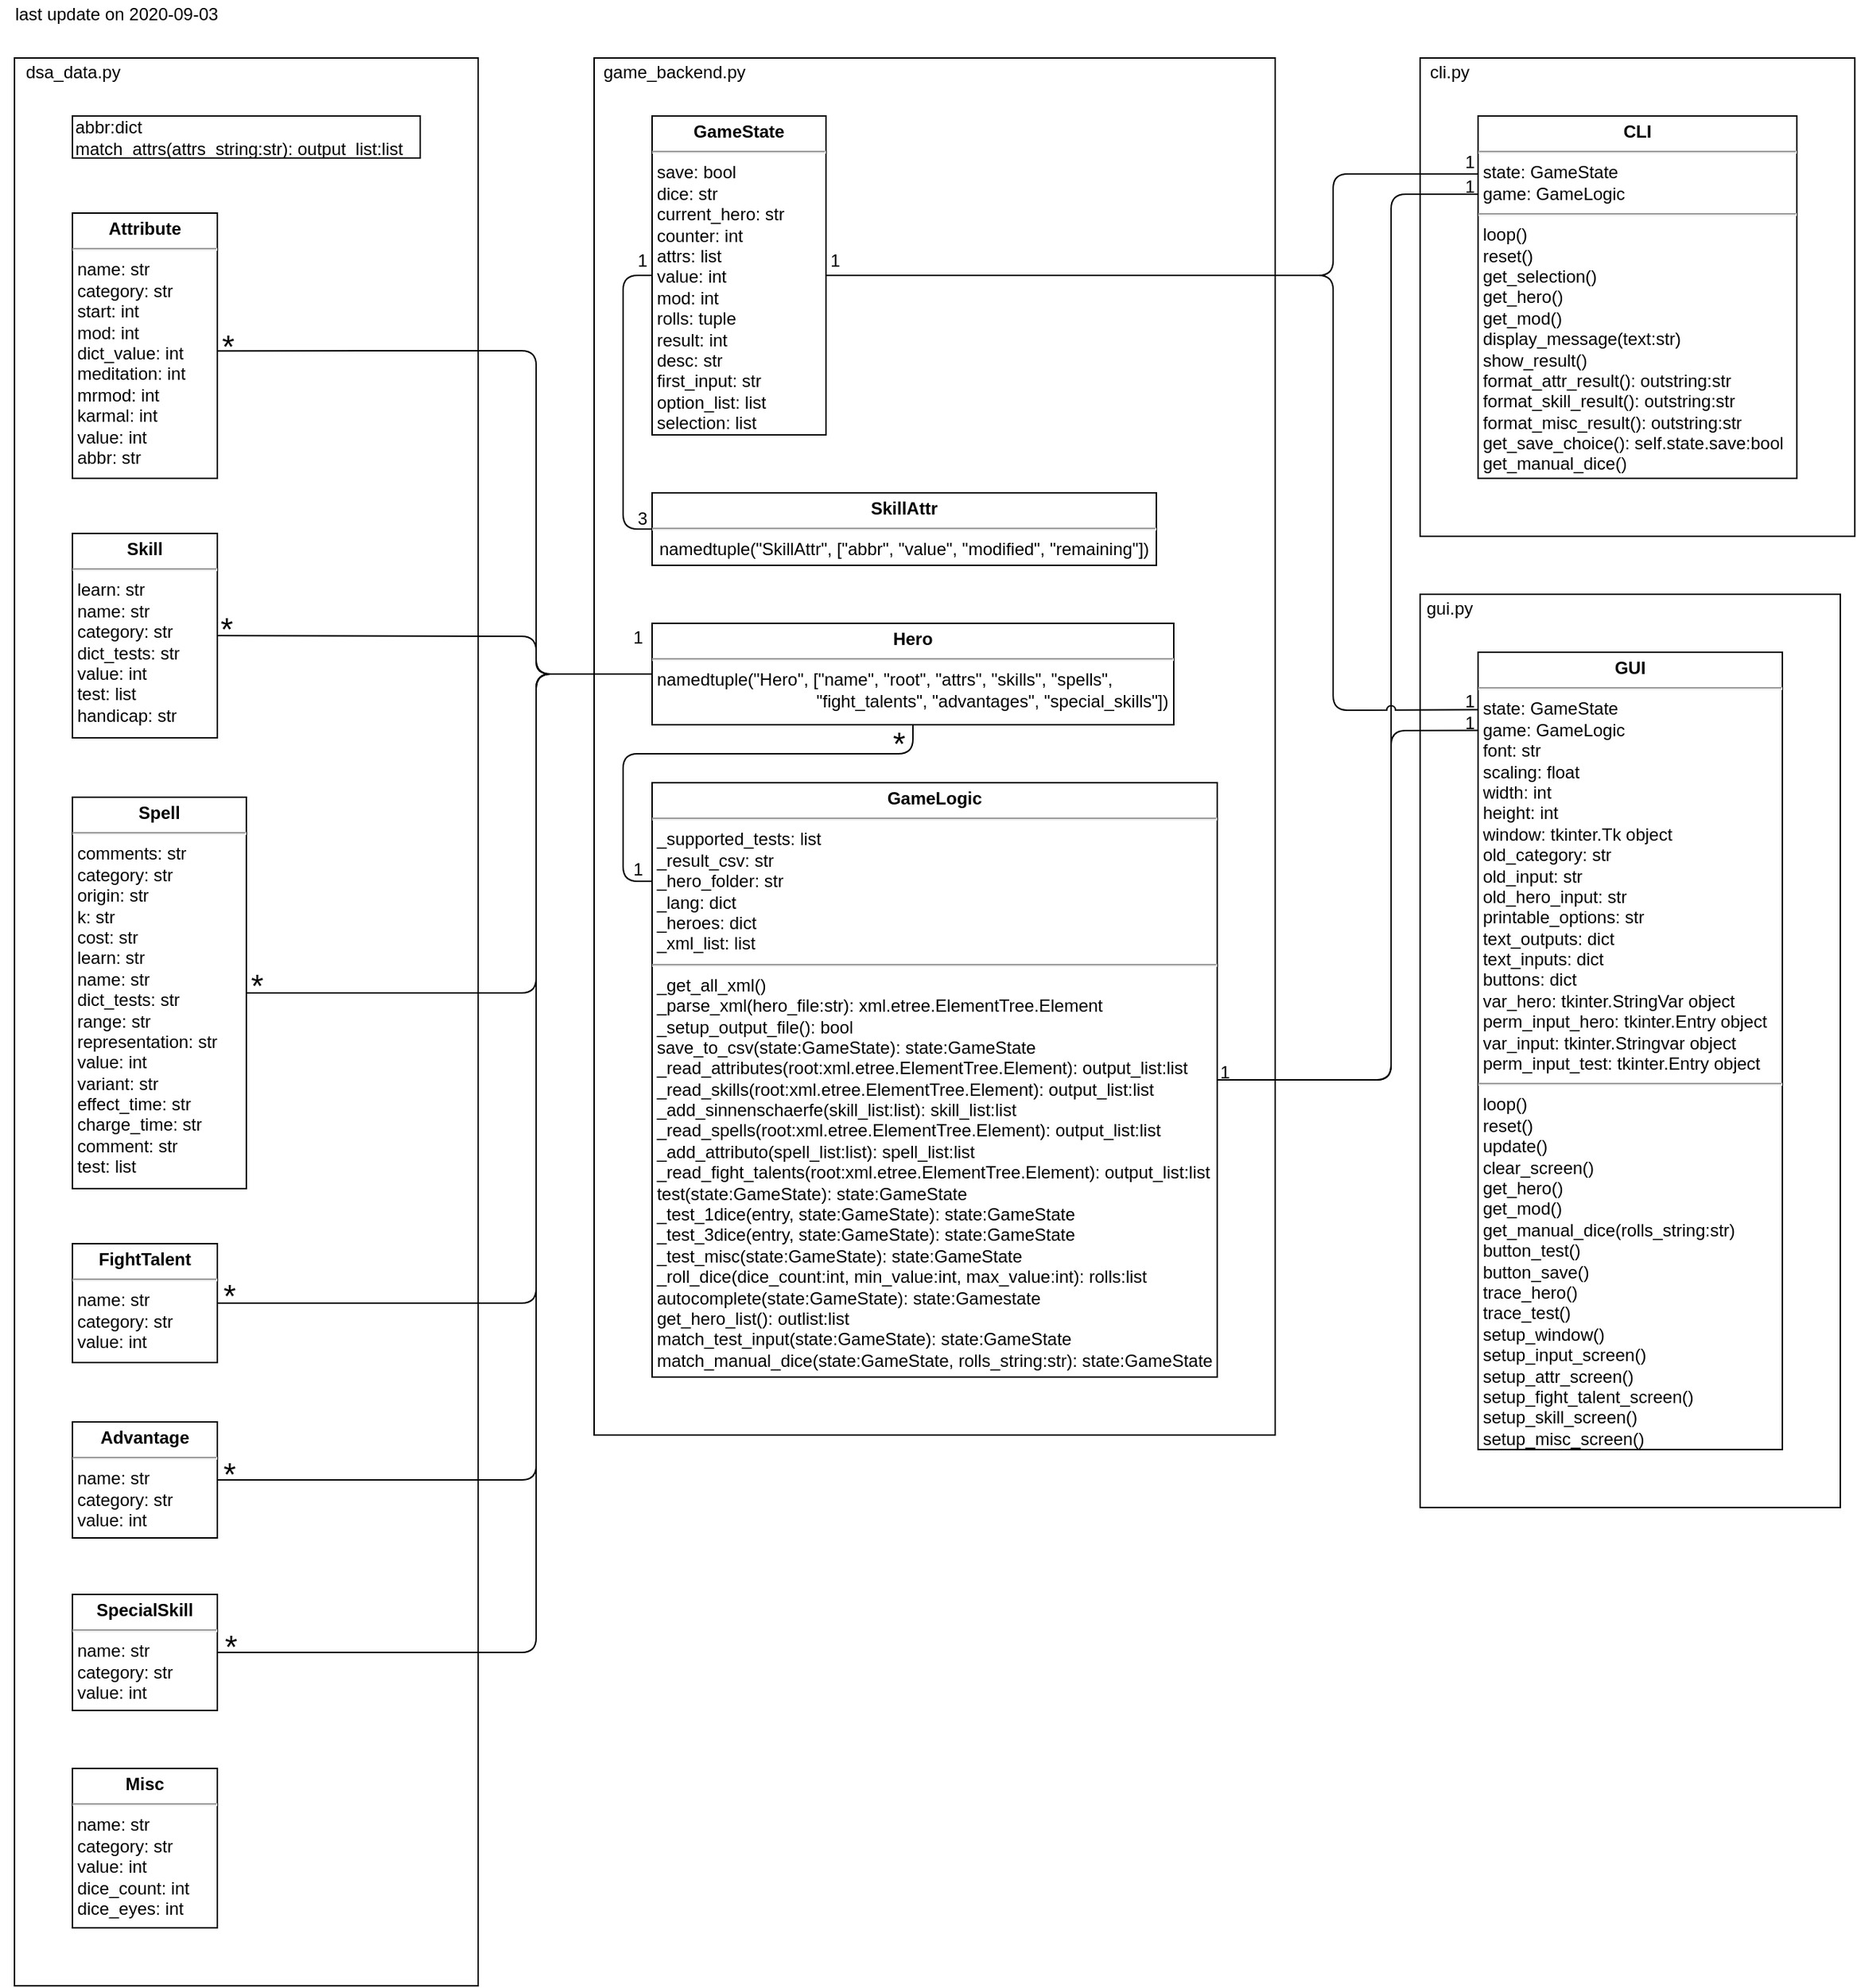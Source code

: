 <mxfile version="13.7.1" type="device"><diagram name="Page-1" id="929967ad-93f9-6ef4-fab6-5d389245f69c"><mxGraphModel dx="2939.5" dy="3095" grid="1" gridSize="10" guides="1" tooltips="1" connect="1" arrows="1" fold="1" page="1" pageScale="1.5" pageWidth="1169" pageHeight="826" background="none" math="0" shadow="0"><root><mxCell id="0" style=";html=1;"/><mxCell id="1" style=";html=1;" parent="0"/><mxCell id="DdQmzsdMxM-hgUcWmm2q-1" value="" style="rounded=0;whiteSpace=wrap;html=1;fillColor=none;" parent="1" vertex="1"><mxGeometry x="40" y="-1640" width="470" height="950" as="geometry"/></mxCell><mxCell id="DdQmzsdMxM-hgUcWmm2q-2" value="&lt;div&gt;game_backend.py&lt;/div&gt;" style="text;html=1;align=center;verticalAlign=middle;resizable=0;points=[];autosize=1;" parent="1" vertex="1"><mxGeometry x="40" y="-1640" width="110" height="20" as="geometry"/></mxCell><mxCell id="DdQmzsdMxM-hgUcWmm2q-3" value="&lt;p style=&quot;margin: 0px ; margin-top: 4px ; text-align: center&quot;&gt;&lt;b&gt;GameLogic&lt;/b&gt;&lt;/p&gt;&lt;hr&gt;&lt;div align=&quot;left&quot;&gt;&amp;nbsp;_supported_tests: list&lt;br&gt;&lt;/div&gt;&lt;div align=&quot;left&quot;&gt;&amp;nbsp;_result_csv: str&lt;/div&gt;&lt;div align=&quot;left&quot;&gt;&amp;nbsp;_hero_folder: str&lt;/div&gt;&lt;div align=&quot;left&quot;&gt;&amp;nbsp;_lang: dict&lt;br&gt;&lt;/div&gt;&lt;div align=&quot;left&quot;&gt;&amp;nbsp;_heroes: dict&lt;/div&gt;&lt;div align=&quot;left&quot;&gt;&amp;nbsp;_xml_list: list&lt;br&gt;&lt;/div&gt;&lt;hr&gt;&lt;div align=&quot;left&quot;&gt;&amp;nbsp;_get_all_xml()&lt;br&gt;&lt;/div&gt;&lt;div align=&quot;left&quot;&gt;&amp;nbsp;_parse_xml(hero_file:str): xml.etree.ElementTree.Element&lt;/div&gt;&lt;div align=&quot;left&quot;&gt;&amp;nbsp;_setup_output_file(): bool&lt;br&gt;&lt;/div&gt;&lt;div align=&quot;left&quot;&gt;&amp;nbsp;save_to_csv(state:GameState): state:GameState&lt;br&gt;&lt;/div&gt;&lt;div align=&quot;left&quot;&gt;&amp;nbsp;_read_attributes(root:xml.etree.ElementTree.Element): output_list:list&lt;/div&gt;&lt;div align=&quot;left&quot;&gt;&amp;nbsp;_read_skills(root:xml.etree.ElementTree.Element): output_list:list&lt;/div&gt;&lt;div align=&quot;left&quot;&gt;&amp;nbsp;_add_sinnenschaerfe(skill_list:list): skill_list:list&lt;br&gt;&lt;/div&gt;&lt;div align=&quot;left&quot;&gt;&amp;nbsp;_read_spells(root:xml.etree.ElementTree.Element): output_list:list&lt;/div&gt;&lt;div align=&quot;left&quot;&gt;&amp;nbsp;_add_attributo(spell_list:list): spell_list:list&lt;br&gt;&lt;/div&gt;&lt;div align=&quot;left&quot;&gt;&amp;nbsp;_read_fight_talents(root:xml.etree.ElementTree.Element): output_list:list&lt;br&gt;&lt;/div&gt;&lt;div align=&quot;left&quot;&gt;&amp;nbsp;test(state:GameState): state:GameState&lt;br&gt;&lt;/div&gt;&lt;div align=&quot;left&quot;&gt;&amp;nbsp;_test_1dice(entry, state:GameState): state:GameState&lt;/div&gt;&lt;div align=&quot;left&quot;&gt;&amp;nbsp;_test_3dice(entry, state:GameState): state:GameState&lt;br&gt;&lt;/div&gt;&lt;div align=&quot;left&quot;&gt;&amp;nbsp;_test_misc(state:GameState): state:GameState&lt;br&gt;&lt;/div&gt;&lt;div align=&quot;left&quot;&gt;&amp;nbsp;_roll_dice(dice_count:int, min_value:int, max_value:int): rolls:list&lt;br&gt;&lt;/div&gt;&lt;div align=&quot;left&quot;&gt;&amp;nbsp;autocomplete(state:GameState): state:Gamestate&lt;/div&gt;&lt;div align=&quot;left&quot;&gt;&amp;nbsp;get_hero_list(): outlist:list&lt;/div&gt;&lt;div align=&quot;left&quot;&gt;&amp;nbsp;match_test_input(state:GameState): state:GameState&lt;/div&gt;&lt;div align=&quot;left&quot;&gt;&amp;nbsp;match_manual_dice(state:GameState, rolls_string:str): state:GameState&lt;br&gt;&lt;/div&gt;" style="shape=rect;html=1;overflow=fill;whiteSpace=wrap;" parent="1" vertex="1"><mxGeometry x="80" y="-1140" width="390" height="410" as="geometry"/></mxCell><mxCell id="DdQmzsdMxM-hgUcWmm2q-4" value="&lt;p style=&quot;margin: 0px ; margin-top: 4px ; text-align: center&quot;&gt;&lt;b&gt;GameState&lt;/b&gt;&lt;/p&gt;&lt;hr&gt;&lt;div align=&quot;left&quot;&gt;&amp;nbsp;save: bool&lt;/div&gt;&lt;div align=&quot;left&quot;&gt;&amp;nbsp;dice: str&lt;/div&gt;&lt;div align=&quot;left&quot;&gt;&amp;nbsp;current_hero: str&lt;br&gt;&lt;/div&gt;&lt;div align=&quot;left&quot;&gt;&amp;nbsp;counter: int&lt;/div&gt;&lt;div align=&quot;left&quot;&gt;&amp;nbsp;attrs: list&lt;/div&gt;&lt;div align=&quot;left&quot;&gt;&amp;nbsp;value: int&lt;/div&gt;&lt;div align=&quot;left&quot;&gt;&amp;nbsp;mod: int&lt;/div&gt;&lt;div align=&quot;left&quot;&gt;&amp;nbsp;rolls: tuple&lt;/div&gt;&lt;div align=&quot;left&quot;&gt;&amp;nbsp;result: int&lt;/div&gt;&lt;div align=&quot;left&quot;&gt;&amp;nbsp;desc: str&lt;/div&gt;&lt;div align=&quot;left&quot;&gt;&amp;nbsp;first_input: str&lt;/div&gt;&lt;div align=&quot;left&quot;&gt;&amp;nbsp;option_list: list&lt;br&gt;&lt;/div&gt;&lt;div align=&quot;left&quot;&gt;&amp;nbsp;selection: list&lt;br&gt;&lt;/div&gt;" style="shape=rect;html=1;overflow=fill;whiteSpace=wrap;" parent="1" vertex="1"><mxGeometry x="80" y="-1600" width="120" height="220" as="geometry"/></mxCell><mxCell id="DdQmzsdMxM-hgUcWmm2q-6" value="&lt;p style=&quot;margin: 0px ; margin-top: 4px ; text-align: center&quot;&gt;&lt;b&gt;SkillAttr&lt;/b&gt;&lt;/p&gt;&lt;hr&gt;&lt;div&gt;namedtuple(&quot;SkillAttr&quot;, [&quot;abbr&quot;, &quot;value&quot;, &quot;modified&quot;, &quot;remaining&quot;])&lt;br&gt;&lt;/div&gt;" style="shape=rect;html=1;overflow=fill;whiteSpace=wrap;" parent="1" vertex="1"><mxGeometry x="80" y="-1340" width="348" height="50" as="geometry"/></mxCell><mxCell id="DdQmzsdMxM-hgUcWmm2q-7" value="" style="rounded=0;whiteSpace=wrap;html=1;fillColor=none;" parent="1" vertex="1"><mxGeometry x="-360" y="-1640" width="320" height="1330" as="geometry"/></mxCell><mxCell id="DdQmzsdMxM-hgUcWmm2q-8" value="&lt;p style=&quot;margin: 0px ; margin-top: 4px ; text-align: center&quot;&gt;&lt;b&gt;Attribute&lt;/b&gt;&lt;/p&gt;&lt;hr&gt;&lt;div align=&quot;left&quot;&gt;&amp;nbsp;name: str&lt;/div&gt;&lt;div align=&quot;left&quot;&gt;&amp;nbsp;category: str&lt;br&gt;&lt;/div&gt;&lt;div align=&quot;left&quot;&gt;&amp;nbsp;start: int&lt;/div&gt;&lt;div align=&quot;left&quot;&gt;&amp;nbsp;mod: int&lt;/div&gt;&lt;div align=&quot;left&quot;&gt;&amp;nbsp;dict_value: int&lt;/div&gt;&lt;div align=&quot;left&quot;&gt;&amp;nbsp;meditation: int &lt;br&gt;&lt;/div&gt;&lt;div align=&quot;left&quot;&gt;&amp;nbsp;mrmod: int&lt;/div&gt;&lt;div align=&quot;left&quot;&gt;&amp;nbsp;karmal: int&lt;/div&gt;&lt;div align=&quot;left&quot;&gt;&amp;nbsp;value: int&lt;/div&gt;&lt;div align=&quot;left&quot;&gt;&amp;nbsp;abbr: str&lt;br&gt;&lt;/div&gt;" style="shape=rect;html=1;overflow=fill;whiteSpace=wrap;" parent="1" vertex="1"><mxGeometry x="-320" y="-1533" width="100" height="183" as="geometry"/></mxCell><mxCell id="DdQmzsdMxM-hgUcWmm2q-9" value="&lt;p style=&quot;margin: 0px ; margin-top: 4px ; text-align: center&quot;&gt;&lt;b&gt;Skill&lt;/b&gt;&lt;/p&gt;&lt;hr&gt;&lt;div align=&quot;left&quot;&gt;&amp;nbsp;learn: str&lt;/div&gt;&lt;div align=&quot;left&quot;&gt;&amp;nbsp;name: str&lt;/div&gt;&lt;div align=&quot;left&quot;&gt;&amp;nbsp;category: str&lt;br&gt;&lt;/div&gt;&lt;div align=&quot;left&quot;&gt;&amp;nbsp;dict_tests: str&lt;/div&gt;&lt;div align=&quot;left&quot;&gt;&amp;nbsp;value: int&lt;/div&gt;&lt;div align=&quot;left&quot;&gt;&amp;nbsp;test: list&lt;/div&gt;&lt;div align=&quot;left&quot;&gt;&amp;nbsp;handicap: str&lt;br&gt;&lt;/div&gt;" style="shape=rect;html=1;overflow=fill;whiteSpace=wrap;" parent="1" vertex="1"><mxGeometry x="-320" y="-1312" width="100" height="141" as="geometry"/></mxCell><mxCell id="DdQmzsdMxM-hgUcWmm2q-10" value="&lt;p style=&quot;margin: 0px ; margin-top: 4px ; text-align: center&quot;&gt;&lt;b&gt;Spell&lt;/b&gt;&lt;/p&gt;&lt;hr&gt;&lt;div align=&quot;left&quot;&gt;&amp;nbsp;comments: str&lt;/div&gt;&lt;div align=&quot;left&quot;&gt;&amp;nbsp;category: str&lt;br&gt;&lt;/div&gt;&lt;div align=&quot;left&quot;&gt;&amp;nbsp;origin: str&lt;br&gt;&lt;/div&gt;&lt;div align=&quot;left&quot;&gt;&amp;nbsp;k: str&lt;/div&gt;&lt;div align=&quot;left&quot;&gt;&amp;nbsp;cost: str&lt;/div&gt;&lt;div align=&quot;left&quot;&gt;&amp;nbsp;learn: str&lt;/div&gt;&lt;div align=&quot;left&quot;&gt;&amp;nbsp;name: str&lt;/div&gt;&lt;div align=&quot;left&quot;&gt;&amp;nbsp;dict_tests: str&lt;/div&gt;&lt;div align=&quot;left&quot;&gt;&amp;nbsp;range: str&lt;/div&gt;&lt;div align=&quot;left&quot;&gt;&amp;nbsp;representation: str&lt;/div&gt;&lt;div align=&quot;left&quot;&gt;&amp;nbsp;value: int&lt;/div&gt;&lt;div align=&quot;left&quot;&gt;&amp;nbsp;variant: str&lt;/div&gt;&lt;div align=&quot;left&quot;&gt;&amp;nbsp;effect_time: str&lt;/div&gt;&lt;div align=&quot;left&quot;&gt;&amp;nbsp;charge_time: str&lt;/div&gt;&lt;div align=&quot;left&quot;&gt;&amp;nbsp;comment: str&lt;/div&gt;&lt;div align=&quot;left&quot;&gt;&amp;nbsp;test: list&lt;/div&gt;" style="shape=rect;html=1;overflow=fill;whiteSpace=wrap;" parent="1" vertex="1"><mxGeometry x="-320" y="-1130" width="120" height="270" as="geometry"/></mxCell><mxCell id="DdQmzsdMxM-hgUcWmm2q-11" value="&lt;div&gt;dsa_data.py&lt;/div&gt;" style="text;html=1;align=center;verticalAlign=middle;resizable=0;points=[];autosize=1;" parent="1" vertex="1"><mxGeometry x="-360" y="-1640" width="80" height="20" as="geometry"/></mxCell><mxCell id="DdQmzsdMxM-hgUcWmm2q-13" value="&lt;p style=&quot;margin: 0px ; margin-top: 4px ; text-align: center&quot;&gt;&lt;b&gt;FightTalent&lt;/b&gt;&lt;/p&gt;&lt;hr&gt;&lt;div align=&quot;left&quot;&gt;&amp;nbsp;name: str&lt;/div&gt;&lt;div align=&quot;left&quot;&gt;&amp;nbsp;category: str&lt;br&gt;&lt;/div&gt;&lt;div align=&quot;left&quot;&gt;&amp;nbsp;value: int&lt;/div&gt;" style="shape=rect;html=1;overflow=fill;whiteSpace=wrap;" parent="1" vertex="1"><mxGeometry x="-320" y="-822" width="100" height="82" as="geometry"/></mxCell><mxCell id="tfWocAmcsH_Vqc833NFz-1" value="" style="rounded=0;whiteSpace=wrap;html=1;fillColor=none;" parent="1" vertex="1"><mxGeometry x="610" y="-1640" width="300" height="330" as="geometry"/></mxCell><mxCell id="tfWocAmcsH_Vqc833NFz-2" value="cli.py" style="text;html=1;align=center;verticalAlign=middle;resizable=0;points=[];autosize=1;" parent="1" vertex="1"><mxGeometry x="610" y="-1640" width="40" height="20" as="geometry"/></mxCell><mxCell id="tfWocAmcsH_Vqc833NFz-3" value="&lt;p style=&quot;margin: 0px ; margin-top: 4px ; text-align: center&quot;&gt;&lt;b&gt;CLI&lt;/b&gt;&lt;/p&gt;&lt;hr&gt;&lt;div align=&quot;left&quot;&gt;&amp;nbsp;state: GameState&lt;/div&gt;&lt;div align=&quot;left&quot;&gt;&amp;nbsp;game: GameLogic&lt;br&gt;&lt;/div&gt;&lt;hr&gt;&lt;div align=&quot;left&quot;&gt;&amp;nbsp;loop()&lt;/div&gt;&lt;div align=&quot;left&quot;&gt;&amp;nbsp;reset()&lt;br&gt;&lt;/div&gt;&lt;div align=&quot;left&quot;&gt;&amp;nbsp;get_selection()&lt;/div&gt;&lt;div align=&quot;left&quot;&gt;&amp;nbsp;get_hero()&lt;br&gt;&lt;/div&gt;&lt;div align=&quot;left&quot;&gt;&amp;nbsp;get_mod()&lt;/div&gt;&lt;div align=&quot;left&quot;&gt;&amp;nbsp;display_message(text:str)&lt;/div&gt;&lt;div align=&quot;left&quot;&gt;&amp;nbsp;show_result()&lt;/div&gt;&lt;div align=&quot;left&quot;&gt;&amp;nbsp;format_attr_result(): outstring:str&lt;br&gt;&lt;/div&gt;&lt;div align=&quot;left&quot;&gt;&amp;nbsp;format_skill_result(): outstring:str&lt;/div&gt;&lt;div align=&quot;left&quot;&gt;&amp;nbsp;format_misc_result(): outstring:str&lt;/div&gt;&lt;div align=&quot;left&quot;&gt;&amp;nbsp;get_save_choice(): self.state.save:bool&lt;br&gt;&lt;/div&gt;&lt;div align=&quot;left&quot;&gt;&amp;nbsp;get_manual_dice()&lt;br&gt;&lt;/div&gt;" style="shape=rect;html=1;overflow=fill;whiteSpace=wrap;" parent="1" vertex="1"><mxGeometry x="650" y="-1600" width="220" height="250" as="geometry"/></mxCell><mxCell id="tfWocAmcsH_Vqc833NFz-4" value="" style="rounded=0;whiteSpace=wrap;html=1;fillColor=none;" parent="1" vertex="1"><mxGeometry x="610" y="-1270" width="290" height="630" as="geometry"/></mxCell><mxCell id="tfWocAmcsH_Vqc833NFz-5" value="gui.py" style="text;html=1;align=center;verticalAlign=middle;resizable=0;points=[];autosize=1;" parent="1" vertex="1"><mxGeometry x="605" y="-1270" width="50" height="20" as="geometry"/></mxCell><mxCell id="tfWocAmcsH_Vqc833NFz-6" value="&lt;p style=&quot;margin: 0px ; margin-top: 4px ; text-align: center&quot;&gt;&lt;b&gt;GUI&lt;/b&gt;&lt;br&gt;&lt;/p&gt;&lt;hr&gt;&lt;div align=&quot;left&quot;&gt;&amp;nbsp;state: GameState&lt;/div&gt;&lt;div align=&quot;left&quot;&gt;&amp;nbsp;game: GameLogic&lt;/div&gt;&lt;div align=&quot;left&quot;&gt;&amp;nbsp;font: str&lt;/div&gt;&lt;div align=&quot;left&quot;&gt;&amp;nbsp;scaling: float&lt;br&gt;&lt;/div&gt;&lt;div align=&quot;left&quot;&gt;&amp;nbsp;width: int&lt;/div&gt;&lt;div align=&quot;left&quot;&gt;&amp;nbsp;height: int&lt;/div&gt;&lt;div align=&quot;left&quot;&gt;&amp;nbsp;window: tkinter.Tk object&lt;/div&gt;&lt;div align=&quot;left&quot;&gt;&amp;nbsp;old_category: str&lt;/div&gt;&lt;div align=&quot;left&quot;&gt;&amp;nbsp;old_input: str&lt;/div&gt;&lt;div align=&quot;left&quot;&gt;&amp;nbsp;old_hero_input: str&lt;/div&gt;&lt;div align=&quot;left&quot;&gt;&amp;nbsp;printable_options: str&lt;/div&gt;&lt;div align=&quot;left&quot;&gt;&amp;nbsp;text_outputs: dict&lt;/div&gt;&lt;div align=&quot;left&quot;&gt;&amp;nbsp;text_inputs: dict&lt;/div&gt;&lt;div align=&quot;left&quot;&gt;&amp;nbsp;buttons: dict&lt;/div&gt;&lt;div align=&quot;left&quot;&gt;&amp;nbsp;var_hero: tkinter.StringVar object&lt;br&gt;&lt;/div&gt;&lt;div align=&quot;left&quot;&gt;&amp;nbsp;perm_input_hero: tkinter.Entry object&lt;/div&gt;&lt;div align=&quot;left&quot;&gt;&amp;nbsp;var_input: tkinter.Stringvar object&lt;/div&gt;&lt;div align=&quot;left&quot;&gt;&amp;nbsp;perm_input_test: tkinter.Entry object&lt;br&gt;&lt;/div&gt;&lt;hr&gt;&lt;div align=&quot;left&quot;&gt;&amp;nbsp;loop()&lt;/div&gt;&lt;div align=&quot;left&quot;&gt;&amp;nbsp;reset()&lt;/div&gt;&lt;div align=&quot;left&quot;&gt;&amp;nbsp;update()&lt;/div&gt;&lt;div align=&quot;left&quot;&gt;&amp;nbsp;clear_screen()&lt;/div&gt;&lt;div align=&quot;left&quot;&gt;&amp;nbsp;get_hero()&lt;br&gt;&lt;/div&gt;&lt;div align=&quot;left&quot;&gt;&amp;nbsp;get_mod()&lt;/div&gt;&lt;div align=&quot;left&quot;&gt;&amp;nbsp;get_manual_dice(rolls_string:str)&lt;/div&gt;&lt;div align=&quot;left&quot;&gt;&amp;nbsp;button_test()&lt;/div&gt;&lt;div align=&quot;left&quot;&gt;&amp;nbsp;button_save()&lt;/div&gt;&lt;div align=&quot;left&quot;&gt;&amp;nbsp;trace_hero()&lt;/div&gt;&lt;div align=&quot;left&quot;&gt;&amp;nbsp;trace_test()&lt;/div&gt;&lt;div align=&quot;left&quot;&gt;&amp;nbsp;setup_window()&lt;/div&gt;&lt;div align=&quot;left&quot;&gt;&amp;nbsp;setup_input_screen()&lt;/div&gt;&lt;div align=&quot;left&quot;&gt;&amp;nbsp;setup_attr_screen()&lt;/div&gt;&lt;div align=&quot;left&quot;&gt;&amp;nbsp;setup_fight_talent_screen()&lt;/div&gt;&lt;div align=&quot;left&quot;&gt;&amp;nbsp;setup_skill_screen()&lt;/div&gt;&lt;div align=&quot;left&quot;&gt;&amp;nbsp;setup_misc_screen()&lt;br&gt;&lt;/div&gt;&lt;div align=&quot;left&quot;&gt;&lt;br&gt;&lt;/div&gt;" style="shape=rect;html=1;overflow=fill;whiteSpace=wrap;" parent="1" vertex="1"><mxGeometry x="650" y="-1230" width="210" height="550" as="geometry"/></mxCell><mxCell id="tfWocAmcsH_Vqc833NFz-7" value="" style="endArrow=none;html=1;entryX=0.001;entryY=0.16;entryDx=0;entryDy=0;entryPerimeter=0;exitX=1;exitY=0.5;exitDx=0;exitDy=0;" parent="1" source="DdQmzsdMxM-hgUcWmm2q-4" target="tfWocAmcsH_Vqc833NFz-3" edge="1"><mxGeometry width="50" height="50" relative="1" as="geometry"><mxPoint x="570" y="-990" as="sourcePoint"/><mxPoint x="440" y="-1200" as="targetPoint"/><Array as="points"><mxPoint x="550" y="-1490"/><mxPoint x="550" y="-1560"/></Array></mxGeometry></mxCell><mxCell id="tfWocAmcsH_Vqc833NFz-9" value="" style="endArrow=none;html=1;exitX=1;exitY=0.52;exitDx=0;exitDy=0;exitPerimeter=0;entryX=0;entryY=0.5;entryDx=0;entryDy=0;" parent="1" source="DdQmzsdMxM-hgUcWmm2q-8" target="vENSoGeNtWTeXs-wH1wk-13" edge="1"><mxGeometry width="50" height="50" relative="1" as="geometry"><mxPoint x="-30" y="-1500" as="sourcePoint"/><mxPoint x="-10" y="-1528" as="targetPoint"/><Array as="points"><mxPoint x="-80" y="-1438"/><mxPoint y="-1438"/><mxPoint y="-1215"/></Array></mxGeometry></mxCell><mxCell id="tfWocAmcsH_Vqc833NFz-10" value="" style="endArrow=none;html=1;exitX=1;exitY=0.5;exitDx=0;exitDy=0;entryX=0;entryY=0.5;entryDx=0;entryDy=0;" parent="1" source="DdQmzsdMxM-hgUcWmm2q-9" target="vENSoGeNtWTeXs-wH1wk-13" edge="1"><mxGeometry width="50" height="50" relative="1" as="geometry"><mxPoint x="-450" y="-1510" as="sourcePoint"/><mxPoint x="10" y="-1180" as="targetPoint"/><Array as="points"><mxPoint y="-1241"/><mxPoint y="-1215"/></Array></mxGeometry></mxCell><mxCell id="tfWocAmcsH_Vqc833NFz-13" value="" style="endArrow=none;html=1;exitX=1;exitY=0.5;exitDx=0;exitDy=0;entryX=0;entryY=0.5;entryDx=0;entryDy=0;" parent="1" source="DdQmzsdMxM-hgUcWmm2q-10" target="vENSoGeNtWTeXs-wH1wk-13" edge="1"><mxGeometry width="50" height="50" relative="1" as="geometry"><mxPoint x="-200" y="-1270" as="sourcePoint"/><mxPoint x="20" y="-1489" as="targetPoint"/><Array as="points"><mxPoint y="-995"/><mxPoint y="-1215"/></Array></mxGeometry></mxCell><mxCell id="tfWocAmcsH_Vqc833NFz-14" value="" style="endArrow=none;html=1;exitX=1;exitY=0.5;exitDx=0;exitDy=0;jumpStyle=sharp;jumpSize=0;entryX=0;entryY=0.5;entryDx=0;entryDy=0;" parent="1" source="DdQmzsdMxM-hgUcWmm2q-13" target="vENSoGeNtWTeXs-wH1wk-13" edge="1"><mxGeometry width="50" height="50" relative="1" as="geometry"><mxPoint x="-300" y="-1250" as="sourcePoint"/><mxPoint x="30" y="-1470" as="targetPoint"/><Array as="points"><mxPoint y="-781"/><mxPoint y="-1215"/></Array></mxGeometry></mxCell><mxCell id="tfWocAmcsH_Vqc833NFz-15" value="&lt;font style=&quot;font-size: 22px&quot;&gt;*&lt;/font&gt;" style="text;html=1;align=center;verticalAlign=middle;resizable=0;points=[];autosize=1;rotation=0;" parent="1" vertex="1"><mxGeometry x="-223" y="-1450" width="20" height="20" as="geometry"/></mxCell><mxCell id="tfWocAmcsH_Vqc833NFz-16" value="&lt;font style=&quot;font-size: 22px&quot;&gt;*&lt;/font&gt;" style="text;html=1;align=center;verticalAlign=middle;resizable=0;points=[];autosize=1;" parent="1" vertex="1"><mxGeometry x="-224" y="-1255" width="20" height="20" as="geometry"/></mxCell><mxCell id="tfWocAmcsH_Vqc833NFz-17" value="&lt;font style=&quot;font-size: 22px&quot;&gt;*&lt;/font&gt;" style="text;html=1;align=center;verticalAlign=middle;resizable=0;points=[];autosize=1;" parent="1" vertex="1"><mxGeometry x="-203" y="-1009" width="20" height="20" as="geometry"/></mxCell><mxCell id="tfWocAmcsH_Vqc833NFz-18" value="&lt;font style=&quot;font-size: 22px&quot;&gt;*&lt;/font&gt;" style="text;html=1;align=center;verticalAlign=middle;resizable=0;points=[];autosize=1;" parent="1" vertex="1"><mxGeometry x="-222" y="-795" width="20" height="20" as="geometry"/></mxCell><mxCell id="tfWocAmcsH_Vqc833NFz-26" value="1" style="text;html=1;align=center;verticalAlign=middle;resizable=0;points=[];autosize=1;" parent="1" vertex="1"><mxGeometry x="634" y="-1578" width="20" height="20" as="geometry"/></mxCell><mxCell id="vENSoGeNtWTeXs-wH1wk-1" value="&lt;div align=&quot;left&quot;&gt;abbr:dict&lt;br&gt;&lt;/div&gt;&lt;div align=&quot;left&quot;&gt;match_attrs(attrs_string:str): output_list:list&lt;/div&gt;" style="rounded=0;whiteSpace=wrap;html=1;align=left;" parent="1" vertex="1"><mxGeometry x="-320" y="-1600" width="240" height="29" as="geometry"/></mxCell><mxCell id="vENSoGeNtWTeXs-wH1wk-13" value="&lt;p style=&quot;margin: 4px 0px 0px&quot; align=&quot;center&quot;&gt;&lt;b&gt;Hero&lt;/b&gt;&lt;/p&gt;&lt;hr align=&quot;left&quot;&gt;&lt;div align=&quot;left&quot;&gt;&amp;nbsp;namedtuple(&quot;Hero&quot;, [&quot;name&quot;, &quot;root&quot;, &quot;attrs&quot;, &quot;skills&quot;, &quot;spells&quot;, &lt;br&gt;&lt;/div&gt;&lt;div align=&quot;left&quot;&gt;&amp;nbsp;&amp;nbsp;&amp;nbsp;&amp;nbsp;&amp;nbsp;&amp;nbsp;&amp;nbsp;&amp;nbsp;&amp;nbsp;&amp;nbsp;&amp;nbsp;&amp;nbsp;&amp;nbsp;&amp;nbsp;&amp;nbsp;&amp;nbsp;&amp;nbsp;&amp;nbsp;&amp;nbsp;&amp;nbsp;&amp;nbsp;&amp;nbsp;&amp;nbsp;&amp;nbsp;&amp;nbsp;&amp;nbsp;&amp;nbsp;&amp;nbsp;&amp;nbsp;&amp;nbsp;&amp;nbsp;&amp;nbsp;&amp;nbsp; &quot;fight_talents&quot;, &quot;advantages&quot;, &quot;special_skills&quot;])&lt;br&gt;&lt;/div&gt;" style="shape=rect;html=1;overflow=fill;whiteSpace=wrap;align=left;" parent="1" vertex="1"><mxGeometry x="80" y="-1250" width="360" height="70" as="geometry"/></mxCell><mxCell id="vENSoGeNtWTeXs-wH1wk-15" value="1" style="text;html=1;align=center;verticalAlign=middle;resizable=0;points=[];autosize=1;" parent="1" vertex="1"><mxGeometry x="60" y="-1250" width="20" height="20" as="geometry"/></mxCell><mxCell id="vENSoGeNtWTeXs-wH1wk-16" value="" style="endArrow=none;html=1;exitX=0;exitY=0.5;exitDx=0;exitDy=0;entryX=0;entryY=0.5;entryDx=0;entryDy=0;" parent="1" source="DdQmzsdMxM-hgUcWmm2q-6" target="DdQmzsdMxM-hgUcWmm2q-4" edge="1"><mxGeometry width="50" height="50" relative="1" as="geometry"><mxPoint x="230" y="-1320" as="sourcePoint"/><mxPoint x="280" y="-1370" as="targetPoint"/><Array as="points"><mxPoint x="60" y="-1315"/><mxPoint x="60" y="-1490"/></Array></mxGeometry></mxCell><mxCell id="vENSoGeNtWTeXs-wH1wk-17" value="3" style="text;html=1;align=center;verticalAlign=middle;resizable=0;points=[];autosize=1;" parent="1" vertex="1"><mxGeometry x="63" y="-1332" width="20" height="20" as="geometry"/></mxCell><mxCell id="vENSoGeNtWTeXs-wH1wk-18" value="1" style="text;html=1;align=center;verticalAlign=middle;resizable=0;points=[];autosize=1;" parent="1" vertex="1"><mxGeometry x="63" y="-1510" width="20" height="20" as="geometry"/></mxCell><mxCell id="vENSoGeNtWTeXs-wH1wk-22" value="" style="endArrow=none;html=1;entryX=0;entryY=0.166;entryDx=0;entryDy=0;entryPerimeter=0;exitX=0.5;exitY=1;exitDx=0;exitDy=0;" parent="1" source="vENSoGeNtWTeXs-wH1wk-13" target="DdQmzsdMxM-hgUcWmm2q-3" edge="1"><mxGeometry width="50" height="50" relative="1" as="geometry"><mxPoint x="280" y="-940" as="sourcePoint"/><mxPoint x="330" y="-990" as="targetPoint"/><Array as="points"><mxPoint x="260" y="-1160"/><mxPoint x="60" y="-1160"/><mxPoint x="60" y="-1072"/></Array></mxGeometry></mxCell><mxCell id="vENSoGeNtWTeXs-wH1wk-24" value="1" style="text;html=1;align=center;verticalAlign=middle;resizable=0;points=[];autosize=1;" parent="1" vertex="1"><mxGeometry x="60" y="-1090" width="20" height="20" as="geometry"/></mxCell><mxCell id="vENSoGeNtWTeXs-wH1wk-25" value="&lt;font style=&quot;font-size: 22px&quot;&gt;*&lt;/font&gt;" style="text;html=1;align=center;verticalAlign=middle;resizable=0;points=[];autosize=1;" parent="1" vertex="1"><mxGeometry x="240" y="-1176" width="20" height="20" as="geometry"/></mxCell><mxCell id="vENSoGeNtWTeXs-wH1wk-26" value="1" style="text;html=1;align=center;verticalAlign=middle;resizable=0;points=[];autosize=1;" parent="1" vertex="1"><mxGeometry x="196" y="-1510" width="20" height="20" as="geometry"/></mxCell><mxCell id="vENSoGeNtWTeXs-wH1wk-27" value="" style="endArrow=none;html=1;entryX=0.001;entryY=0.216;entryDx=0;entryDy=0;exitX=1;exitY=0.5;exitDx=0;exitDy=0;entryPerimeter=0;jumpStyle=arc;" parent="1" source="DdQmzsdMxM-hgUcWmm2q-3" target="tfWocAmcsH_Vqc833NFz-3" edge="1"><mxGeometry width="50" height="50" relative="1" as="geometry"><mxPoint x="590" y="-930" as="sourcePoint"/><mxPoint x="330" y="-1170" as="targetPoint"/><Array as="points"><mxPoint x="590" y="-935"/><mxPoint x="590" y="-1546"/></Array></mxGeometry></mxCell><mxCell id="vENSoGeNtWTeXs-wH1wk-31" value="1" style="text;html=1;align=center;verticalAlign=middle;resizable=0;points=[];autosize=1;" parent="1" vertex="1"><mxGeometry x="634" y="-1561" width="20" height="20" as="geometry"/></mxCell><mxCell id="vENSoGeNtWTeXs-wH1wk-32" value="" style="endArrow=none;html=1;exitX=1;exitY=0.5;exitDx=0;exitDy=0;entryX=0.001;entryY=0.098;entryDx=0;entryDy=0;entryPerimeter=0;" parent="1" source="DdQmzsdMxM-hgUcWmm2q-3" target="tfWocAmcsH_Vqc833NFz-6" edge="1"><mxGeometry width="50" height="50" relative="1" as="geometry"><mxPoint x="560" y="-820" as="sourcePoint"/><mxPoint x="600" y="-910" as="targetPoint"/><Array as="points"><mxPoint x="590" y="-935"/><mxPoint x="590" y="-1176"/></Array></mxGeometry></mxCell><mxCell id="vENSoGeNtWTeXs-wH1wk-33" value="1" style="text;html=1;align=center;verticalAlign=middle;resizable=0;points=[];autosize=1;" parent="1" vertex="1"><mxGeometry x="465" y="-950" width="20" height="20" as="geometry"/></mxCell><mxCell id="vENSoGeNtWTeXs-wH1wk-34" value="1" style="text;html=1;align=center;verticalAlign=middle;resizable=0;points=[];autosize=1;" parent="1" vertex="1"><mxGeometry x="634" y="-1191" width="20" height="20" as="geometry"/></mxCell><mxCell id="vENSoGeNtWTeXs-wH1wk-35" value="1" style="text;html=1;align=center;verticalAlign=middle;resizable=0;points=[];autosize=1;" parent="1" vertex="1"><mxGeometry x="634" y="-1206" width="20" height="20" as="geometry"/></mxCell><mxCell id="AbSjWwfD5H3AbNqOlwcA-2" value="last update on 2020-09-03" style="text;html=1;align=center;verticalAlign=middle;resizable=0;points=[];autosize=1;" parent="1" vertex="1"><mxGeometry x="-370" y="-1680" width="160" height="20" as="geometry"/></mxCell><mxCell id="G-xERLdSh1xZWfAIgw4d-1" value="&lt;p style=&quot;margin: 0px ; margin-top: 4px ; text-align: center&quot;&gt;&lt;b&gt;Misc&lt;/b&gt;&lt;/p&gt;&lt;hr&gt;&lt;div align=&quot;left&quot;&gt;&amp;nbsp;name: str&lt;/div&gt;&lt;div align=&quot;left&quot;&gt;&amp;nbsp;category: str&lt;br&gt;&lt;/div&gt;&lt;div align=&quot;left&quot;&gt;&amp;nbsp;value: int&lt;/div&gt;&lt;div align=&quot;left&quot;&gt;&amp;nbsp;dice_count: int&lt;/div&gt;&lt;div align=&quot;left&quot;&gt;&amp;nbsp;dice_eyes: int&lt;br&gt;&lt;/div&gt;" style="shape=rect;html=1;overflow=fill;whiteSpace=wrap;" vertex="1" parent="1"><mxGeometry x="-320" y="-460" width="100" height="110" as="geometry"/></mxCell><mxCell id="G-xERLdSh1xZWfAIgw4d-3" value="&lt;p style=&quot;margin: 0px ; margin-top: 4px ; text-align: center&quot;&gt;&lt;b&gt;Advantage&lt;/b&gt;&lt;/p&gt;&lt;hr&gt;&lt;div align=&quot;left&quot;&gt;&amp;nbsp;name: str&lt;/div&gt;&lt;div align=&quot;left&quot;&gt;&amp;nbsp;category: str&lt;br&gt;&lt;/div&gt;&lt;div align=&quot;left&quot;&gt;&amp;nbsp;value: int&lt;/div&gt;" style="shape=rect;html=1;overflow=fill;whiteSpace=wrap;" vertex="1" parent="1"><mxGeometry x="-320" y="-699" width="100" height="80" as="geometry"/></mxCell><mxCell id="G-xERLdSh1xZWfAIgw4d-4" value="&lt;p style=&quot;margin: 0px ; margin-top: 4px ; text-align: center&quot;&gt;&lt;b&gt;SpecialSkill&lt;/b&gt;&lt;/p&gt;&lt;hr&gt;&lt;div align=&quot;left&quot;&gt;&amp;nbsp;name: str&lt;/div&gt;&lt;div align=&quot;left&quot;&gt;&amp;nbsp;category: str&lt;br&gt;&lt;/div&gt;&lt;div align=&quot;left&quot;&gt;&amp;nbsp;value: int&lt;/div&gt;" style="shape=rect;html=1;overflow=fill;whiteSpace=wrap;" vertex="1" parent="1"><mxGeometry x="-320" y="-580" width="100" height="80" as="geometry"/></mxCell><mxCell id="G-xERLdSh1xZWfAIgw4d-9" value="" style="endArrow=none;html=1;exitX=1;exitY=0.5;exitDx=0;exitDy=0;entryX=0;entryY=0.5;entryDx=0;entryDy=0;jumpStyle=arc;" edge="1" parent="1" source="G-xERLdSh1xZWfAIgw4d-3" target="vENSoGeNtWTeXs-wH1wk-13"><mxGeometry width="50" height="50" relative="1" as="geometry"><mxPoint x="-210" y="-635" as="sourcePoint"/><mxPoint x="90.0" y="-815" as="targetPoint"/><Array as="points"><mxPoint y="-659"/><mxPoint y="-1215"/></Array></mxGeometry></mxCell><mxCell id="tfWocAmcsH_Vqc833NFz-8" value="" style="endArrow=none;html=1;exitX=1;exitY=0.5;exitDx=0;exitDy=0;entryX=0.001;entryY=0.072;entryDx=0;entryDy=0;entryPerimeter=0;jumpStyle=arc;" parent="1" source="DdQmzsdMxM-hgUcWmm2q-4" target="tfWocAmcsH_Vqc833NFz-6" edge="1"><mxGeometry width="50" height="50" relative="1" as="geometry"><mxPoint x="580" y="-920" as="sourcePoint"/><mxPoint x="630" y="-1190" as="targetPoint"/><Array as="points"><mxPoint x="550" y="-1490"/><mxPoint x="550" y="-1190"/></Array></mxGeometry></mxCell><mxCell id="G-xERLdSh1xZWfAIgw4d-10" value="" style="endArrow=none;html=1;exitX=1;exitY=0.5;exitDx=0;exitDy=0;entryX=0;entryY=0.5;entryDx=0;entryDy=0;jumpStyle=arc;" edge="1" parent="1" source="G-xERLdSh1xZWfAIgw4d-4" target="vENSoGeNtWTeXs-wH1wk-13"><mxGeometry width="50" height="50" relative="1" as="geometry"><mxPoint x="-210" y="-649" as="sourcePoint"/><mxPoint x="90" y="-1065" as="targetPoint"/><Array as="points"><mxPoint y="-540"/><mxPoint y="-1215"/></Array></mxGeometry></mxCell><mxCell id="G-xERLdSh1xZWfAIgw4d-11" value="&lt;font style=&quot;font-size: 22px&quot;&gt;*&lt;/font&gt;" style="text;html=1;align=center;verticalAlign=middle;resizable=0;points=[];autosize=1;" vertex="1" parent="1"><mxGeometry x="-222" y="-672" width="20" height="20" as="geometry"/></mxCell><mxCell id="G-xERLdSh1xZWfAIgw4d-12" value="&lt;font style=&quot;font-size: 22px&quot;&gt;*&lt;/font&gt;" style="text;html=1;align=center;verticalAlign=middle;resizable=0;points=[];autosize=1;" vertex="1" parent="1"><mxGeometry x="-221" y="-553" width="20" height="20" as="geometry"/></mxCell></root></mxGraphModel></diagram></mxfile>